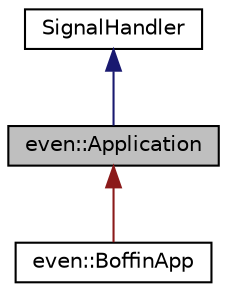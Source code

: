 digraph "even::Application"
{
  edge [fontname="Helvetica",fontsize="10",labelfontname="Helvetica",labelfontsize="10"];
  node [fontname="Helvetica",fontsize="10",shape=record];
  Node0 [label="even::Application",height=0.2,width=0.4,color="black", fillcolor="grey75", style="filled", fontcolor="black"];
  Node1 -> Node0 [dir="back",color="midnightblue",fontsize="10",style="solid",fontname="Helvetica"];
  Node1 [label="SignalHandler",height=0.2,width=0.4,color="black", fillcolor="white", style="filled",URL="$class_signal_handler.html"];
  Node0 -> Node2 [dir="back",color="firebrick4",fontsize="10",style="solid",fontname="Helvetica"];
  Node2 [label="even::BoffinApp",height=0.2,width=0.4,color="black", fillcolor="white", style="filled",URL="$classeven_1_1_boffin_app.html"];
}
